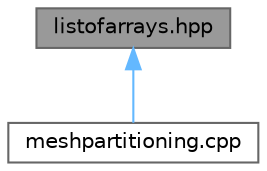 digraph "listofarrays.hpp"
{
 // LATEX_PDF_SIZE
  bgcolor="transparent";
  edge [fontname=Helvetica,fontsize=10,labelfontname=Helvetica,labelfontsize=10];
  node [fontname=Helvetica,fontsize=10,shape=box,height=0.2,width=0.4];
  Node1 [id="Node000001",label="listofarrays.hpp",height=0.2,width=0.4,color="gray40", fillcolor="grey60", style="filled", fontcolor="black",tooltip="Rudimentary abstraction for a certain implementation of lists of arrays."];
  Node1 -> Node2 [id="edge1_Node000001_Node000002",dir="back",color="steelblue1",style="solid",tooltip=" "];
  Node2 [id="Node000002",label="meshpartitioning.cpp",height=0.2,width=0.4,color="grey40", fillcolor="white", style="filled",URL="$meshpartitioning_8cpp.html",tooltip="Implementation of mesh partitioning - calls PT-Scotch."];
}

